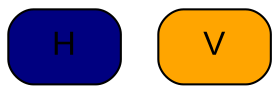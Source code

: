 digraph {
          charset="utf-8"
        	rankdir=TB;
        
        	node[fontsize=16, fontname=Arial, shape=box, style="filled,rounded"];
        	edge[minlen=1.5, fontname=Times, penwidth=1.5, tailtooltip="", headtooltip=""];

        	"H" [shape="Mrecord", label="H", tooltip="H (Host):
	host individual", fillcolor=navy, style="filled,rounded"] ;
	"V" [shape="Mrecord", label="V", tooltip="V (Vector):
	vector animal", fillcolor=orange, style="filled,rounded"] ;
}